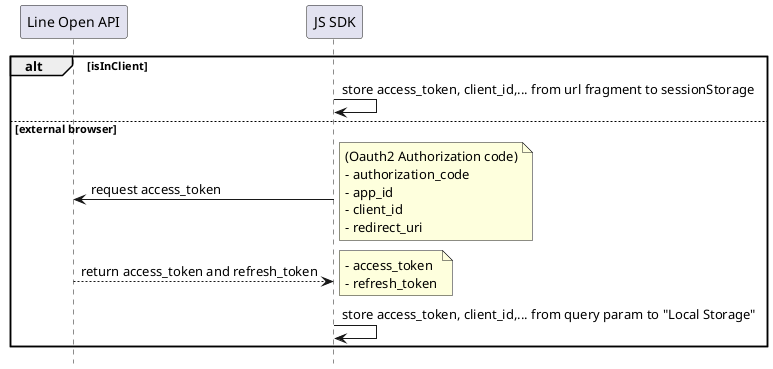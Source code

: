 @startuml(id=store_token)
hide footbox
participant "Line Open API" as lineApi
participant "JS SDK" as jsSdk

alt isInClient
jsSdk -> jsSdk : store access_token, client_id,... from url fragment to sessionStorage
else external browser
jsSdk -> lineApi : request access_token
note right
(Oauth2 Authorization code)
- authorization_code
- app_id
- client_id
- redirect_uri
' https://api.line.me/oauth2/v2.1/token
' "grant_type=authorization_code&client_id=1656308535&appId=1656308535-MR5VjjD0&code=dfwIxvvHZ4nJamjo8RD0&code_verifier=kdOpv3fjbghFh2CiwFVTrxmufWmLoffrbP3FtwzUaDQ&redirect_uri=https%3A%2F%2F5cbc8604269e.ngrok.io%2F&id_token_key_type=JWK"
end note
lineApi --> jsSdk : return access_token and refresh_token
note right
'{
'    "access_token": "eyJhbGciOiJIUzI1NiJ9.Hx4GmzfI5D5EGd_TnlbIls4z5uBN2gVm2paKd9MFJwHqeH7FVW9eztm20vU2MFZSZfZoQ8o-w3q4Yi4xACdjEC4iFUe89plD3E2Z5E80k3axhF5lPWRtgDNgbFCtVxRCnSU0bjkXfCjwopYy5CV5Sj5nKB5M-xtNPrgKgSrPcIg.-mG1bJtRqJCkz1-7miTpwl9OtUp--XSFvbo7RHhHYnY",
'    "token_type": "Bearer",
'    "refresh_token": "WR2yvnU05978FqUMnysW",
'    "expires_in": 43200,
'    "scope": "profile openid",
'    "id_token": "eyJraWQiOiI4Y2NlOGYwNzRlZDAyMzc4ZmE4MDcwNTY0NDgxMmEyNjcyZWQ3NzUxZjViOTA2OTg5MzU1NzczNGYyMWJmNzI4IiwidHlwIjoiSldUIiwiYWxnIjoiRVMyNTYifQ.eyJpc3MiOiJodHRwczovL2FjY2Vzcy5saW5lLm1lIiwic3ViIjoiVWM0YTM1M2UzYWJhOGZjN2M5Y2U0YWE3MGY3Yjk3Yzc2IiwiYXVkIjoiMTY1NjMwODUzNSIsImV4cCI6MTYyOTI4NDY1OSwiaWF0IjoxNjI5MjgxMDU5LCJhbXIiOlsibGluZXNzbyJdLCJuYW1lIjoiaWFtcGFlIiwicGljdHVyZSI6Imh0dHBzOi8vcHJvZmlsZS5saW5lLXNjZG4ubmV0LzBoT0ZybXFLS05FR2xQRkRoY2Y3aHZQbk5SSGdRNE9oWWhOM0pYQjJJWFNBdGhjRkpxZHlJTldtNFhHUXBsSUZkcmN5SmNYejlBSGxGciJ9.E2JT6-cxNNbM8UOafEVQoxvhZhfeCkaPska1YwRLsIxaQnRMKaK270t7CmjHB1xKQer0qlN-f5hX9H4KqbVJsg"
'}
- access_token
- refresh_token
end note
jsSdk -> jsSdk : store access_token, client_id,... from query param to "Local Storage"
end
@enduml

@startuml(id=login)
hide footbox
participant "3rd Web view" as partnerWebView
participant "JS SDK" as jsSdk
participant "Line Web" as lineWebView



jsSdk -> lineWebView: redirect to SSO Web
lineWebView -> lineWebView : check cookie or local storage
lineWebView -> lineWebView : render login page
lineWebView -> lineWebView : do login
note right
<b>(Oauth2 Authorization code)</b>
end note
lineWebView --> partnerWebView: redirect back with auth code
partnerWebView -> jsSdk : javascript read url query

@enduml

@startuml(id=init_context)
partnerWebView -> jsSdk : execute javascript
jsSdk -> jsSdk : initialize context
@enduml